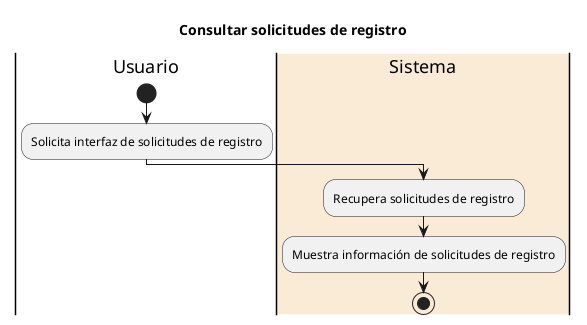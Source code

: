 @startuml Consultar solicitudes de registro
title Consultar solicitudes de registro

|Usuario|
start
:Solicita interfaz de solicitudes de registro;

|#AntiqueWhite|Sistema|
:Recupera solicitudes de registro;
:Muestra información de solicitudes de registro;

stop


@enduml